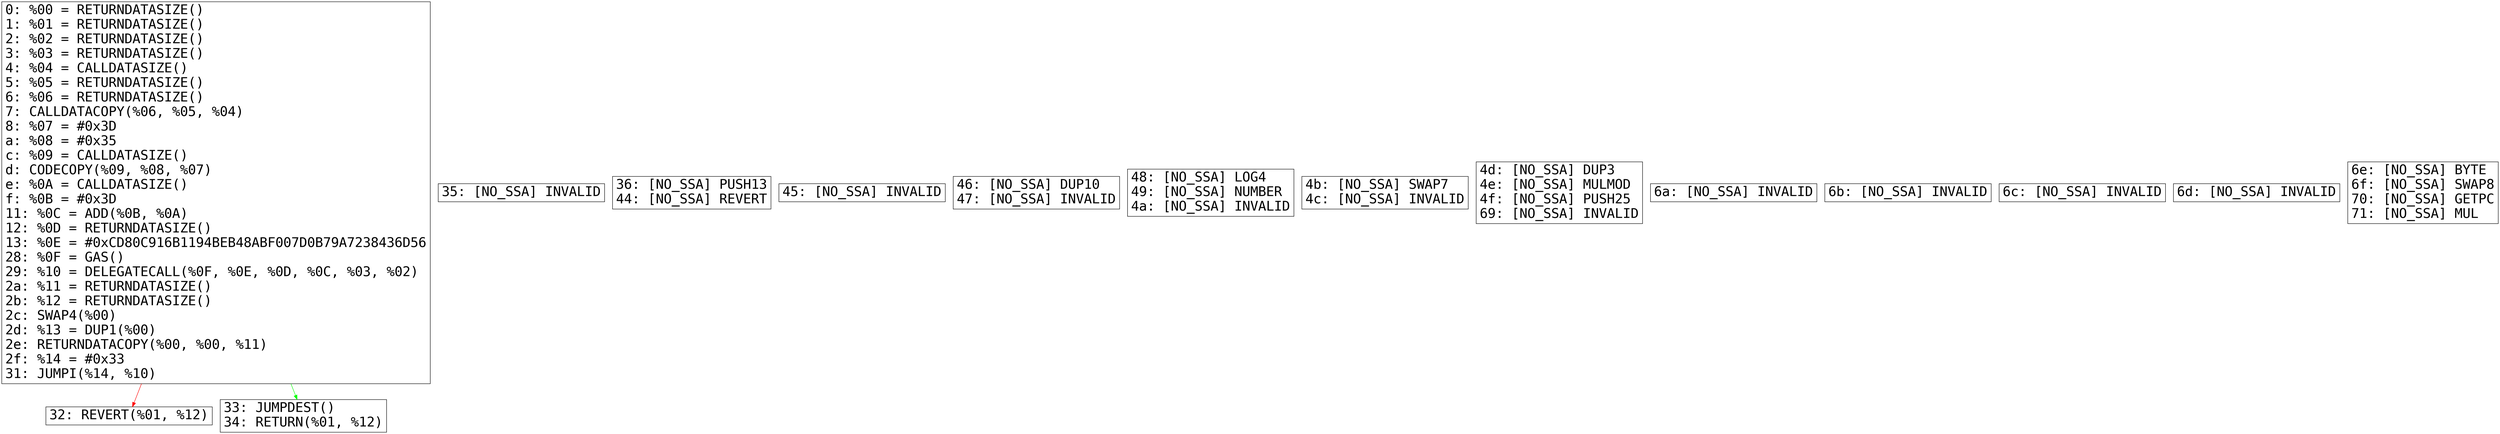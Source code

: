 digraph "graph.cfg.gv" {
	subgraph global {
		node [fontname=Courier fontsize=30.0 rank=same shape=box]
		block_0 [label="0: %00 = RETURNDATASIZE()\l1: %01 = RETURNDATASIZE()\l2: %02 = RETURNDATASIZE()\l3: %03 = RETURNDATASIZE()\l4: %04 = CALLDATASIZE()\l5: %05 = RETURNDATASIZE()\l6: %06 = RETURNDATASIZE()\l7: CALLDATACOPY(%06, %05, %04)\l8: %07 = #0x3D\la: %08 = #0x35\lc: %09 = CALLDATASIZE()\ld: CODECOPY(%09, %08, %07)\le: %0A = CALLDATASIZE()\lf: %0B = #0x3D\l11: %0C = ADD(%0B, %0A)\l12: %0D = RETURNDATASIZE()\l13: %0E = #0xCD80C916B1194BEB48ABF007D0B79A7238436D56\l28: %0F = GAS()\l29: %10 = DELEGATECALL(%0F, %0E, %0D, %0C, %03, %02)\l2a: %11 = RETURNDATASIZE()\l2b: %12 = RETURNDATASIZE()\l2c: SWAP4(%00)\l2d: %13 = DUP1(%00)\l2e: RETURNDATACOPY(%00, %00, %11)\l2f: %14 = #0x33\l31: JUMPI(%14, %10)\l"]
		block_32 [label="32: REVERT(%01, %12)\l"]
		block_33 [label="33: JUMPDEST()\l34: RETURN(%01, %12)\l"]
		block_35 [label="35: [NO_SSA] INVALID\l"]
		block_36 [label="36: [NO_SSA] PUSH13\l44: [NO_SSA] REVERT\l"]
		block_45 [label="45: [NO_SSA] INVALID\l"]
		block_46 [label="46: [NO_SSA] DUP10\l47: [NO_SSA] INVALID\l"]
		block_48 [label="48: [NO_SSA] LOG4\l49: [NO_SSA] NUMBER\l4a: [NO_SSA] INVALID\l"]
		block_4b [label="4b: [NO_SSA] SWAP7\l4c: [NO_SSA] INVALID\l"]
		block_4d [label="4d: [NO_SSA] DUP3\l4e: [NO_SSA] MULMOD\l4f: [NO_SSA] PUSH25\l69: [NO_SSA] INVALID\l"]
		block_6a [label="6a: [NO_SSA] INVALID\l"]
		block_6b [label="6b: [NO_SSA] INVALID\l"]
		block_6c [label="6c: [NO_SSA] INVALID\l"]
		block_6d [label="6d: [NO_SSA] INVALID\l"]
		block_6e [label="6e: [NO_SSA] BYTE\l6f: [NO_SSA] SWAP8\l70: [NO_SSA] GETPC\l71: [NO_SSA] MUL\l"]
	}
	block_0 -> block_32 [color=red]
	block_0 -> block_33 [color=green]
}
